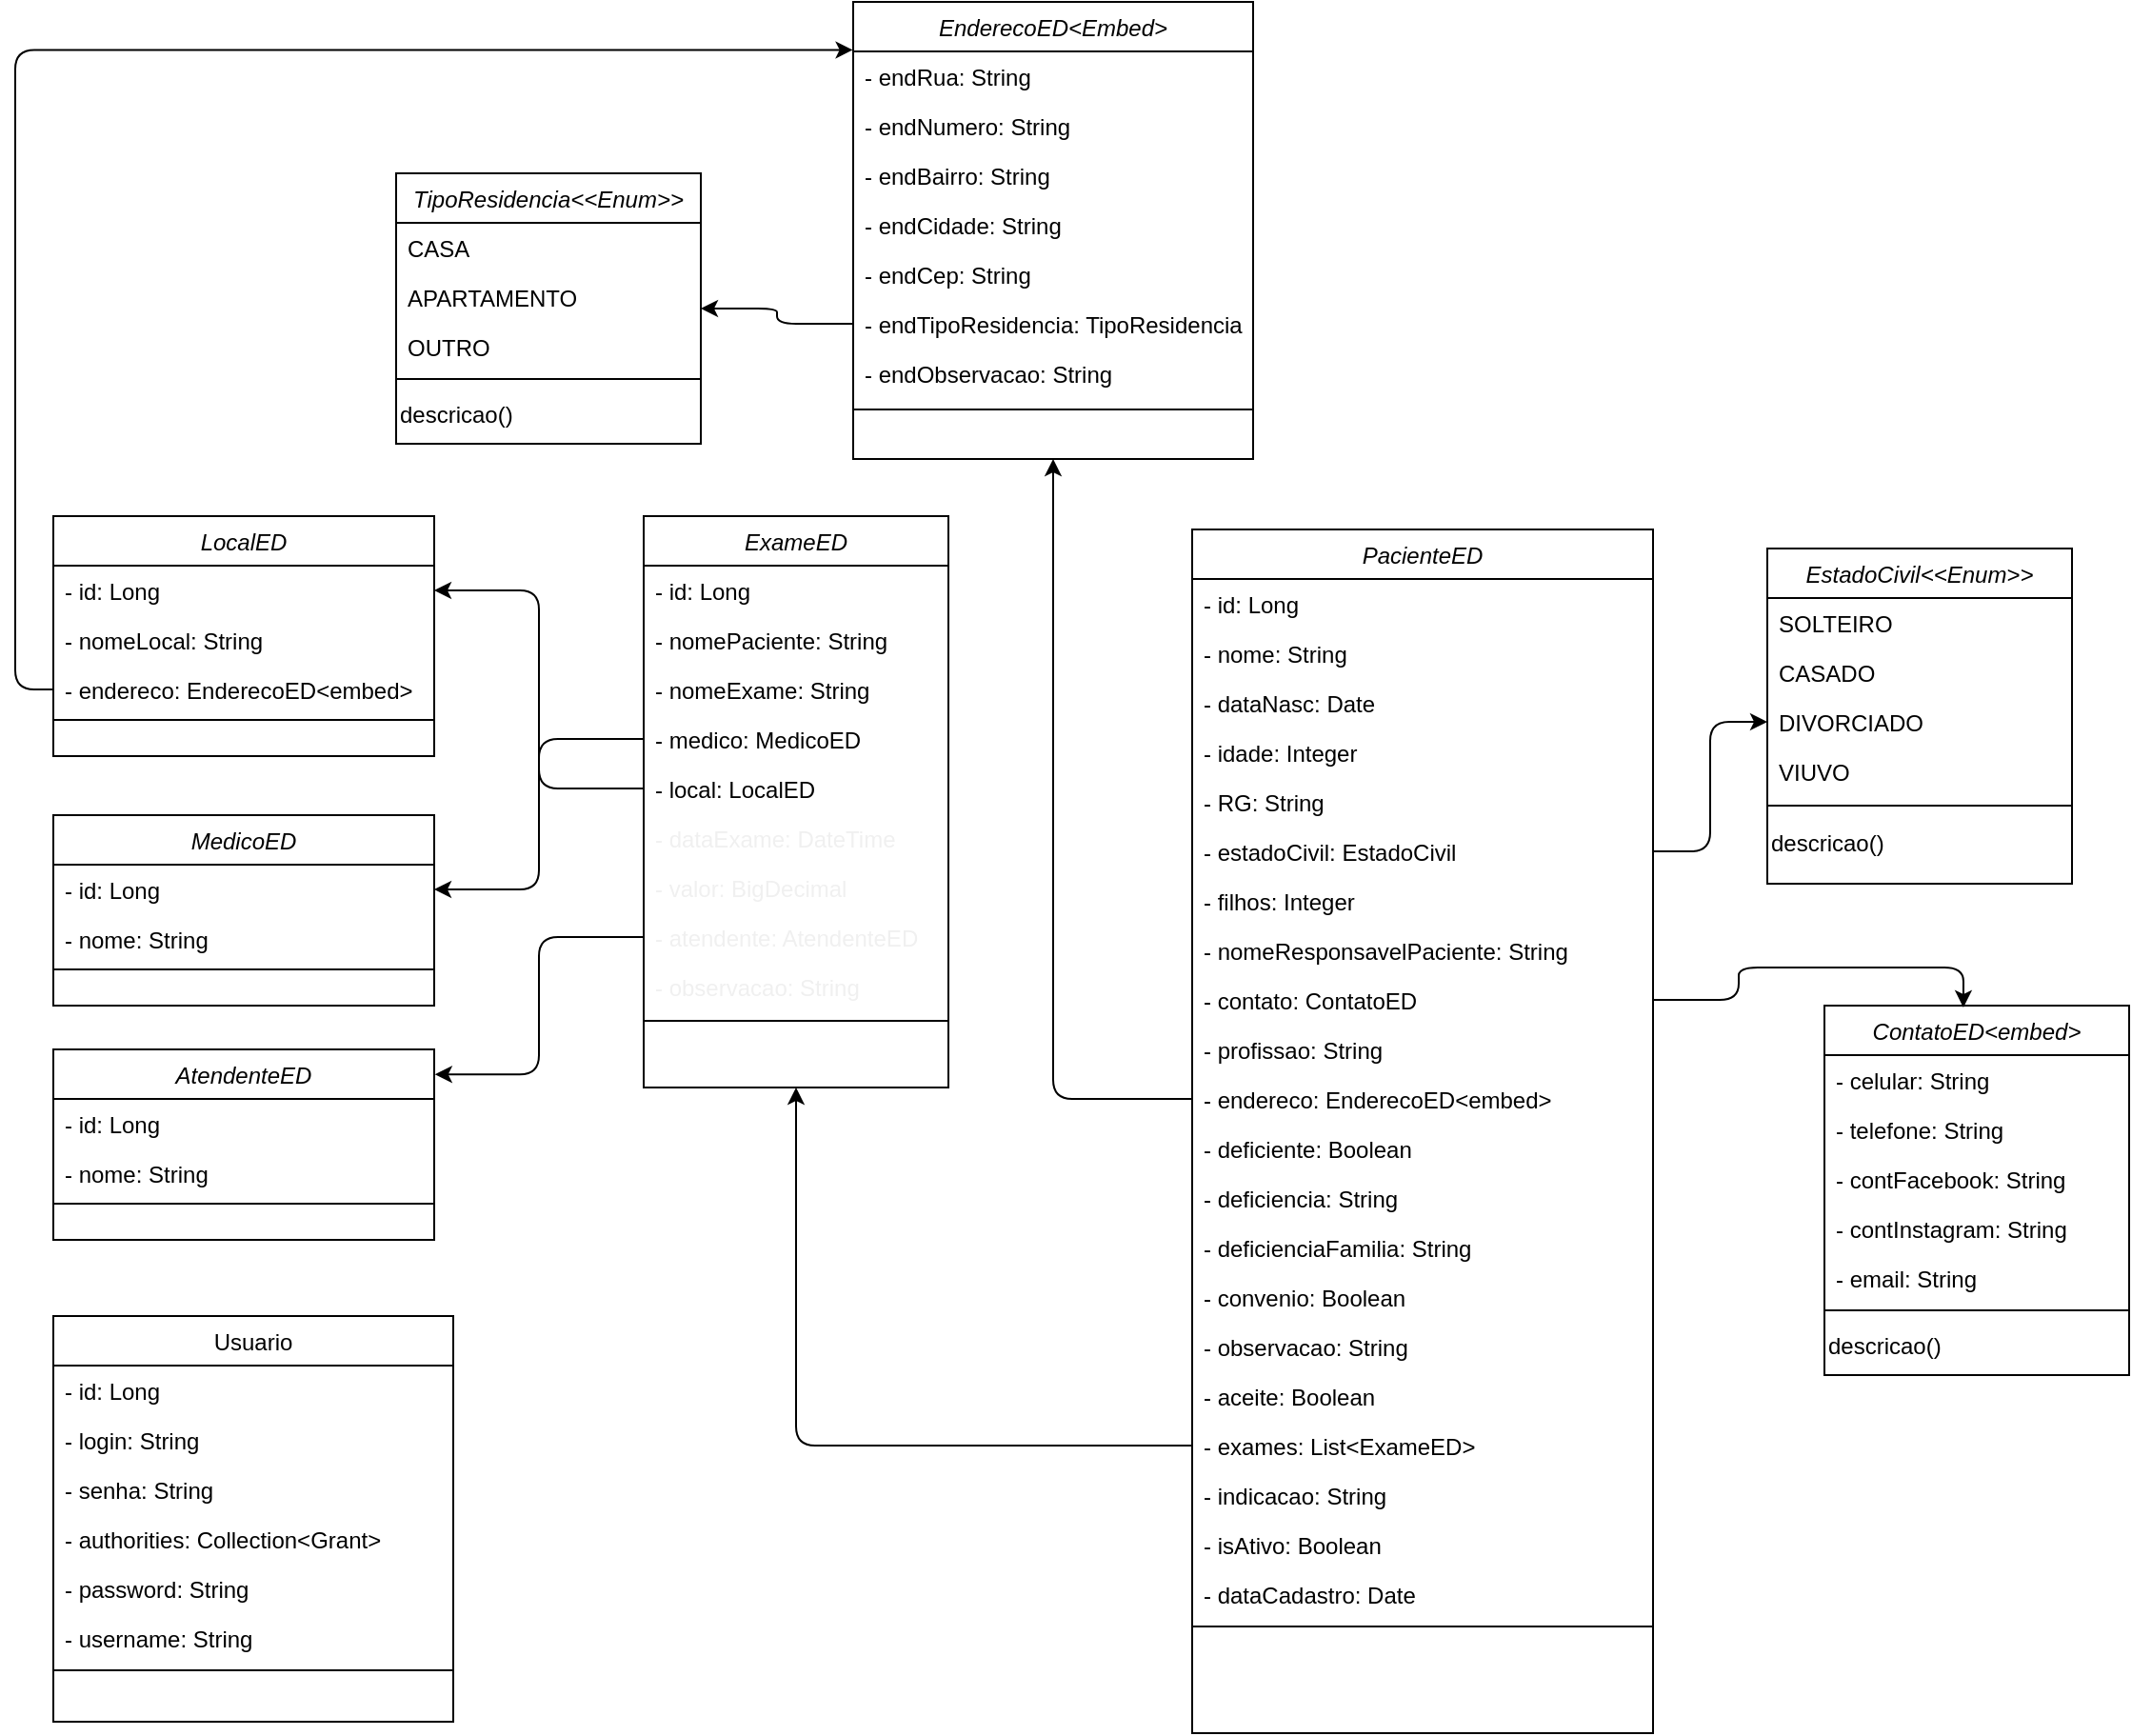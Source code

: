 <mxfile version="21.5.1" type="device">
  <diagram id="C5RBs43oDa-KdzZeNtuy" name="Page-1">
    <mxGraphModel dx="1402" dy="1973" grid="1" gridSize="10" guides="1" tooltips="1" connect="1" arrows="1" fold="1" page="1" pageScale="1" pageWidth="827" pageHeight="1169" background="none" math="0" shadow="0">
      <root>
        <mxCell id="WIyWlLk6GJQsqaUBKTNV-0" />
        <mxCell id="WIyWlLk6GJQsqaUBKTNV-1" parent="WIyWlLk6GJQsqaUBKTNV-0" />
        <mxCell id="zkfFHV4jXpPFQw0GAbJ--0" value="ExameED" style="swimlane;fontStyle=2;align=center;verticalAlign=top;childLayout=stackLayout;horizontal=1;startSize=26;horizontalStack=0;resizeParent=1;resizeLast=0;collapsible=1;marginBottom=0;rounded=0;shadow=0;strokeWidth=1;" parent="WIyWlLk6GJQsqaUBKTNV-1" vertex="1">
          <mxGeometry x="640" y="-120" width="160" height="300" as="geometry">
            <mxRectangle x="230" y="140" width="160" height="26" as="alternateBounds" />
          </mxGeometry>
        </mxCell>
        <mxCell id="zkfFHV4jXpPFQw0GAbJ--1" value="- id: Long" style="text;align=left;verticalAlign=top;spacingLeft=4;spacingRight=4;overflow=hidden;rotatable=0;points=[[0,0.5],[1,0.5]];portConstraint=eastwest;" parent="zkfFHV4jXpPFQw0GAbJ--0" vertex="1">
          <mxGeometry y="26" width="160" height="26" as="geometry" />
        </mxCell>
        <mxCell id="GoRMsNGn-KVduy4w7O-6-0" value="- nomePaciente: String" style="text;align=left;verticalAlign=top;spacingLeft=4;spacingRight=4;overflow=hidden;rotatable=0;points=[[0,0.5],[1,0.5]];portConstraint=eastwest;rounded=0;shadow=0;html=0;" parent="zkfFHV4jXpPFQw0GAbJ--0" vertex="1">
          <mxGeometry y="52" width="160" height="26" as="geometry" />
        </mxCell>
        <mxCell id="zkfFHV4jXpPFQw0GAbJ--2" value="- nomeExame: String" style="text;align=left;verticalAlign=top;spacingLeft=4;spacingRight=4;overflow=hidden;rotatable=0;points=[[0,0.5],[1,0.5]];portConstraint=eastwest;rounded=0;shadow=0;html=0;" parent="zkfFHV4jXpPFQw0GAbJ--0" vertex="1">
          <mxGeometry y="78" width="160" height="26" as="geometry" />
        </mxCell>
        <mxCell id="zkfFHV4jXpPFQw0GAbJ--3" value="- medico: MedicoED" style="text;align=left;verticalAlign=top;spacingLeft=4;spacingRight=4;overflow=hidden;rotatable=0;points=[[0,0.5],[1,0.5]];portConstraint=eastwest;rounded=0;shadow=0;html=0;" parent="zkfFHV4jXpPFQw0GAbJ--0" vertex="1">
          <mxGeometry y="104" width="160" height="26" as="geometry" />
        </mxCell>
        <mxCell id="rcvXirPqeqw2Sy9EhBba-0" value="- local: LocalED" style="text;align=left;verticalAlign=top;spacingLeft=4;spacingRight=4;overflow=hidden;rotatable=0;points=[[0,0.5],[1,0.5]];portConstraint=eastwest;rounded=0;shadow=0;html=0;" parent="zkfFHV4jXpPFQw0GAbJ--0" vertex="1">
          <mxGeometry y="130" width="160" height="26" as="geometry" />
        </mxCell>
        <mxCell id="rcvXirPqeqw2Sy9EhBba-6" value="- dataExame: DateTime" style="text;align=left;verticalAlign=top;spacingLeft=4;spacingRight=4;overflow=hidden;rotatable=0;points=[[0,0.5],[1,0.5]];portConstraint=eastwest;rounded=0;shadow=0;html=0;fontStyle=0;strokeColor=none;fillColor=none;fontColor=#f0f0f0;" parent="zkfFHV4jXpPFQw0GAbJ--0" vertex="1">
          <mxGeometry y="156" width="160" height="26" as="geometry" />
        </mxCell>
        <mxCell id="JpVkM-pYma1f51UpHHx4-0" value="- valor: BigDecimal" style="text;align=left;verticalAlign=top;spacingLeft=4;spacingRight=4;overflow=hidden;rotatable=0;points=[[0,0.5],[1,0.5]];portConstraint=eastwest;rounded=0;shadow=0;html=0;fontStyle=0;strokeColor=none;fillColor=none;fontColor=#f0f0f0;" parent="zkfFHV4jXpPFQw0GAbJ--0" vertex="1">
          <mxGeometry y="182" width="160" height="26" as="geometry" />
        </mxCell>
        <mxCell id="JpVkM-pYma1f51UpHHx4-1" value="- atendente: AtendenteED" style="text;align=left;verticalAlign=top;spacingLeft=4;spacingRight=4;overflow=hidden;rotatable=0;points=[[0,0.5],[1,0.5]];portConstraint=eastwest;rounded=0;shadow=0;html=0;fontStyle=0;strokeColor=none;fillColor=none;fontColor=#f0f0f0;" parent="zkfFHV4jXpPFQw0GAbJ--0" vertex="1">
          <mxGeometry y="208" width="160" height="26" as="geometry" />
        </mxCell>
        <mxCell id="JpVkM-pYma1f51UpHHx4-2" value="- observacao: String" style="text;align=left;verticalAlign=top;spacingLeft=4;spacingRight=4;overflow=hidden;rotatable=0;points=[[0,0.5],[1,0.5]];portConstraint=eastwest;rounded=0;shadow=0;html=0;fontStyle=0;strokeColor=none;fillColor=none;fontColor=#f0f0f0;" parent="zkfFHV4jXpPFQw0GAbJ--0" vertex="1">
          <mxGeometry y="234" width="160" height="26" as="geometry" />
        </mxCell>
        <mxCell id="zkfFHV4jXpPFQw0GAbJ--4" value="" style="line;html=1;strokeWidth=1;align=left;verticalAlign=middle;spacingTop=-1;spacingLeft=3;spacingRight=3;rotatable=0;labelPosition=right;points=[];portConstraint=eastwest;" parent="zkfFHV4jXpPFQw0GAbJ--0" vertex="1">
          <mxGeometry y="260" width="160" height="10" as="geometry" />
        </mxCell>
        <mxCell id="zkfFHV4jXpPFQw0GAbJ--6" value="Usuario" style="swimlane;fontStyle=0;align=center;verticalAlign=top;childLayout=stackLayout;horizontal=1;startSize=26;horizontalStack=0;resizeParent=1;resizeLast=0;collapsible=1;marginBottom=0;rounded=0;shadow=0;strokeWidth=1;" parent="WIyWlLk6GJQsqaUBKTNV-1" vertex="1">
          <mxGeometry x="330" y="300" width="210" height="213" as="geometry">
            <mxRectangle x="130" y="380" width="160" height="26" as="alternateBounds" />
          </mxGeometry>
        </mxCell>
        <mxCell id="zkfFHV4jXpPFQw0GAbJ--7" value="- id: Long" style="text;align=left;verticalAlign=top;spacingLeft=4;spacingRight=4;overflow=hidden;rotatable=0;points=[[0,0.5],[1,0.5]];portConstraint=eastwest;" parent="zkfFHV4jXpPFQw0GAbJ--6" vertex="1">
          <mxGeometry y="26" width="210" height="26" as="geometry" />
        </mxCell>
        <mxCell id="zkfFHV4jXpPFQw0GAbJ--8" value="- login: String" style="text;align=left;verticalAlign=top;spacingLeft=4;spacingRight=4;overflow=hidden;rotatable=0;points=[[0,0.5],[1,0.5]];portConstraint=eastwest;rounded=0;shadow=0;html=0;" parent="zkfFHV4jXpPFQw0GAbJ--6" vertex="1">
          <mxGeometry y="52" width="210" height="26" as="geometry" />
        </mxCell>
        <mxCell id="JpVkM-pYma1f51UpHHx4-58" value="- senha: String" style="text;align=left;verticalAlign=top;spacingLeft=4;spacingRight=4;overflow=hidden;rotatable=0;points=[[0,0.5],[1,0.5]];portConstraint=eastwest;rounded=0;shadow=0;html=0;" parent="zkfFHV4jXpPFQw0GAbJ--6" vertex="1">
          <mxGeometry y="78" width="210" height="26" as="geometry" />
        </mxCell>
        <mxCell id="JpVkM-pYma1f51UpHHx4-59" value="- authorities: Collection&lt;Grant&gt;" style="text;align=left;verticalAlign=top;spacingLeft=4;spacingRight=4;overflow=hidden;rotatable=0;points=[[0,0.5],[1,0.5]];portConstraint=eastwest;rounded=0;shadow=0;html=0;" parent="zkfFHV4jXpPFQw0GAbJ--6" vertex="1">
          <mxGeometry y="104" width="210" height="26" as="geometry" />
        </mxCell>
        <mxCell id="JpVkM-pYma1f51UpHHx4-60" value="- password: String" style="text;align=left;verticalAlign=top;spacingLeft=4;spacingRight=4;overflow=hidden;rotatable=0;points=[[0,0.5],[1,0.5]];portConstraint=eastwest;rounded=0;shadow=0;html=0;" parent="zkfFHV4jXpPFQw0GAbJ--6" vertex="1">
          <mxGeometry y="130" width="210" height="26" as="geometry" />
        </mxCell>
        <mxCell id="JpVkM-pYma1f51UpHHx4-61" value="- username: String" style="text;align=left;verticalAlign=top;spacingLeft=4;spacingRight=4;overflow=hidden;rotatable=0;points=[[0,0.5],[1,0.5]];portConstraint=eastwest;rounded=0;shadow=0;html=0;" parent="zkfFHV4jXpPFQw0GAbJ--6" vertex="1">
          <mxGeometry y="156" width="210" height="26" as="geometry" />
        </mxCell>
        <mxCell id="zkfFHV4jXpPFQw0GAbJ--9" value="" style="line;html=1;strokeWidth=1;align=left;verticalAlign=middle;spacingTop=-1;spacingLeft=3;spacingRight=3;rotatable=0;labelPosition=right;points=[];portConstraint=eastwest;" parent="zkfFHV4jXpPFQw0GAbJ--6" vertex="1">
          <mxGeometry y="182" width="210" height="8" as="geometry" />
        </mxCell>
        <mxCell id="zkfFHV4jXpPFQw0GAbJ--17" value="PacienteED" style="swimlane;fontStyle=2;align=center;verticalAlign=top;childLayout=stackLayout;horizontal=1;startSize=26;horizontalStack=0;resizeParent=1;resizeLast=0;collapsible=1;marginBottom=0;rounded=0;shadow=0;strokeWidth=1;labelBorderColor=none;" parent="WIyWlLk6GJQsqaUBKTNV-1" vertex="1">
          <mxGeometry x="928" y="-113" width="242" height="632" as="geometry">
            <mxRectangle x="550" y="140" width="160" height="26" as="alternateBounds" />
          </mxGeometry>
        </mxCell>
        <mxCell id="zkfFHV4jXpPFQw0GAbJ--18" value="- id: Long" style="text;align=left;verticalAlign=top;spacingLeft=4;spacingRight=4;overflow=hidden;rotatable=0;points=[[0,0.5],[1,0.5]];portConstraint=eastwest;labelBorderColor=none;labelBackgroundColor=none;strokeColor=none;" parent="zkfFHV4jXpPFQw0GAbJ--17" vertex="1">
          <mxGeometry y="26" width="242" height="26" as="geometry" />
        </mxCell>
        <mxCell id="zkfFHV4jXpPFQw0GAbJ--19" value="- nome: String" style="text;align=left;verticalAlign=top;spacingLeft=4;spacingRight=4;overflow=hidden;rotatable=0;points=[[0,0.5],[1,0.5]];portConstraint=eastwest;rounded=0;shadow=0;html=0;" parent="zkfFHV4jXpPFQw0GAbJ--17" vertex="1">
          <mxGeometry y="52" width="242" height="26" as="geometry" />
        </mxCell>
        <mxCell id="zkfFHV4jXpPFQw0GAbJ--20" value="- dataNasc: Date" style="text;align=left;verticalAlign=top;spacingLeft=4;spacingRight=4;overflow=hidden;rotatable=0;points=[[0,0.5],[1,0.5]];portConstraint=eastwest;rounded=0;shadow=0;html=0;" parent="zkfFHV4jXpPFQw0GAbJ--17" vertex="1">
          <mxGeometry y="78" width="242" height="26" as="geometry" />
        </mxCell>
        <mxCell id="zkfFHV4jXpPFQw0GAbJ--21" value="- idade: Integer" style="text;align=left;verticalAlign=top;spacingLeft=4;spacingRight=4;overflow=hidden;rotatable=0;points=[[0,0.5],[1,0.5]];portConstraint=eastwest;rounded=0;shadow=0;html=0;" parent="zkfFHV4jXpPFQw0GAbJ--17" vertex="1">
          <mxGeometry y="104" width="242" height="26" as="geometry" />
        </mxCell>
        <mxCell id="zkfFHV4jXpPFQw0GAbJ--22" value="- RG: String" style="text;align=left;verticalAlign=top;spacingLeft=4;spacingRight=4;overflow=hidden;rotatable=0;points=[[0,0.5],[1,0.5]];portConstraint=eastwest;rounded=0;shadow=0;html=0;" parent="zkfFHV4jXpPFQw0GAbJ--17" vertex="1">
          <mxGeometry y="130" width="242" height="26" as="geometry" />
        </mxCell>
        <mxCell id="JpVkM-pYma1f51UpHHx4-20" value="- estadoCivil: EstadoCivil" style="text;align=left;verticalAlign=top;spacingLeft=4;spacingRight=4;overflow=hidden;rotatable=0;points=[[0,0.5],[1,0.5]];portConstraint=eastwest;rounded=0;shadow=0;html=0;" parent="zkfFHV4jXpPFQw0GAbJ--17" vertex="1">
          <mxGeometry y="156" width="242" height="26" as="geometry" />
        </mxCell>
        <mxCell id="JpVkM-pYma1f51UpHHx4-30" value="- filhos: Integer" style="text;align=left;verticalAlign=top;spacingLeft=4;spacingRight=4;overflow=hidden;rotatable=0;points=[[0,0.5],[1,0.5]];portConstraint=eastwest;rounded=0;shadow=0;html=0;" parent="zkfFHV4jXpPFQw0GAbJ--17" vertex="1">
          <mxGeometry y="182" width="242" height="26" as="geometry" />
        </mxCell>
        <mxCell id="JpVkM-pYma1f51UpHHx4-31" value="- nomeResponsavelPaciente: String" style="text;align=left;verticalAlign=top;spacingLeft=4;spacingRight=4;overflow=hidden;rotatable=0;points=[[0,0.5],[1,0.5]];portConstraint=eastwest;rounded=0;shadow=0;html=0;" parent="zkfFHV4jXpPFQw0GAbJ--17" vertex="1">
          <mxGeometry y="208" width="242" height="26" as="geometry" />
        </mxCell>
        <mxCell id="JpVkM-pYma1f51UpHHx4-32" value="- contato: ContatoED" style="text;align=left;verticalAlign=top;spacingLeft=4;spacingRight=4;overflow=hidden;rotatable=0;points=[[0,0.5],[1,0.5]];portConstraint=eastwest;rounded=0;shadow=0;html=0;" parent="zkfFHV4jXpPFQw0GAbJ--17" vertex="1">
          <mxGeometry y="234" width="242" height="26" as="geometry" />
        </mxCell>
        <mxCell id="JpVkM-pYma1f51UpHHx4-42" value="- profissao: String" style="text;align=left;verticalAlign=top;spacingLeft=4;spacingRight=4;overflow=hidden;rotatable=0;points=[[0,0.5],[1,0.5]];portConstraint=eastwest;rounded=0;shadow=0;html=0;" parent="zkfFHV4jXpPFQw0GAbJ--17" vertex="1">
          <mxGeometry y="260" width="242" height="26" as="geometry" />
        </mxCell>
        <mxCell id="JpVkM-pYma1f51UpHHx4-43" value="- endereco: EnderecoED&lt;embed&gt;" style="text;align=left;verticalAlign=top;spacingLeft=4;spacingRight=4;overflow=hidden;rotatable=0;points=[[0,0.5],[1,0.5]];portConstraint=eastwest;rounded=0;shadow=0;html=0;" parent="zkfFHV4jXpPFQw0GAbJ--17" vertex="1">
          <mxGeometry y="286" width="242" height="26" as="geometry" />
        </mxCell>
        <mxCell id="JpVkM-pYma1f51UpHHx4-47" value="- deficiente: Boolean" style="text;align=left;verticalAlign=top;spacingLeft=4;spacingRight=4;overflow=hidden;rotatable=0;points=[[0,0.5],[1,0.5]];portConstraint=eastwest;rounded=0;shadow=0;html=0;" parent="zkfFHV4jXpPFQw0GAbJ--17" vertex="1">
          <mxGeometry y="312" width="242" height="26" as="geometry" />
        </mxCell>
        <mxCell id="JpVkM-pYma1f51UpHHx4-48" value="- deficiencia: String" style="text;align=left;verticalAlign=top;spacingLeft=4;spacingRight=4;overflow=hidden;rotatable=0;points=[[0,0.5],[1,0.5]];portConstraint=eastwest;rounded=0;shadow=0;html=0;" parent="zkfFHV4jXpPFQw0GAbJ--17" vertex="1">
          <mxGeometry y="338" width="242" height="26" as="geometry" />
        </mxCell>
        <mxCell id="JpVkM-pYma1f51UpHHx4-49" value="- deficienciaFamilia: String" style="text;align=left;verticalAlign=top;spacingLeft=4;spacingRight=4;overflow=hidden;rotatable=0;points=[[0,0.5],[1,0.5]];portConstraint=eastwest;rounded=0;shadow=0;html=0;" parent="zkfFHV4jXpPFQw0GAbJ--17" vertex="1">
          <mxGeometry y="364" width="242" height="26" as="geometry" />
        </mxCell>
        <mxCell id="JpVkM-pYma1f51UpHHx4-50" value="- convenio: Boolean " style="text;align=left;verticalAlign=top;spacingLeft=4;spacingRight=4;overflow=hidden;rotatable=0;points=[[0,0.5],[1,0.5]];portConstraint=eastwest;rounded=0;shadow=0;html=0;" parent="zkfFHV4jXpPFQw0GAbJ--17" vertex="1">
          <mxGeometry y="390" width="242" height="26" as="geometry" />
        </mxCell>
        <mxCell id="JpVkM-pYma1f51UpHHx4-51" value="- observacao: String" style="text;align=left;verticalAlign=top;spacingLeft=4;spacingRight=4;overflow=hidden;rotatable=0;points=[[0,0.5],[1,0.5]];portConstraint=eastwest;rounded=0;shadow=0;html=0;" parent="zkfFHV4jXpPFQw0GAbJ--17" vertex="1">
          <mxGeometry y="416" width="242" height="26" as="geometry" />
        </mxCell>
        <mxCell id="JpVkM-pYma1f51UpHHx4-52" value="- aceite: Boolean" style="text;align=left;verticalAlign=top;spacingLeft=4;spacingRight=4;overflow=hidden;rotatable=0;points=[[0,0.5],[1,0.5]];portConstraint=eastwest;rounded=0;shadow=0;html=0;" parent="zkfFHV4jXpPFQw0GAbJ--17" vertex="1">
          <mxGeometry y="442" width="242" height="26" as="geometry" />
        </mxCell>
        <mxCell id="JpVkM-pYma1f51UpHHx4-53" value="- exames: List&lt;ExameED&gt;" style="text;align=left;verticalAlign=top;spacingLeft=4;spacingRight=4;overflow=hidden;rotatable=0;points=[[0,0.5],[1,0.5]];portConstraint=eastwest;rounded=0;shadow=0;html=0;" parent="zkfFHV4jXpPFQw0GAbJ--17" vertex="1">
          <mxGeometry y="468" width="242" height="26" as="geometry" />
        </mxCell>
        <mxCell id="JpVkM-pYma1f51UpHHx4-55" value="- indicacao: String" style="text;align=left;verticalAlign=top;spacingLeft=4;spacingRight=4;overflow=hidden;rotatable=0;points=[[0,0.5],[1,0.5]];portConstraint=eastwest;rounded=0;shadow=0;html=0;" parent="zkfFHV4jXpPFQw0GAbJ--17" vertex="1">
          <mxGeometry y="494" width="242" height="26" as="geometry" />
        </mxCell>
        <mxCell id="JpVkM-pYma1f51UpHHx4-56" value="- isAtivo: Boolean" style="text;align=left;verticalAlign=top;spacingLeft=4;spacingRight=4;overflow=hidden;rotatable=0;points=[[0,0.5],[1,0.5]];portConstraint=eastwest;rounded=0;shadow=0;html=0;" parent="zkfFHV4jXpPFQw0GAbJ--17" vertex="1">
          <mxGeometry y="520" width="242" height="26" as="geometry" />
        </mxCell>
        <mxCell id="JpVkM-pYma1f51UpHHx4-57" value="- dataCadastro: Date" style="text;align=left;verticalAlign=top;spacingLeft=4;spacingRight=4;overflow=hidden;rotatable=0;points=[[0,0.5],[1,0.5]];portConstraint=eastwest;rounded=0;shadow=0;html=0;" parent="zkfFHV4jXpPFQw0GAbJ--17" vertex="1">
          <mxGeometry y="546" width="242" height="26" as="geometry" />
        </mxCell>
        <mxCell id="zkfFHV4jXpPFQw0GAbJ--23" value="" style="line;html=1;strokeWidth=1;align=left;verticalAlign=middle;spacingTop=-1;spacingLeft=3;spacingRight=3;rotatable=0;labelPosition=right;points=[];portConstraint=eastwest;" parent="zkfFHV4jXpPFQw0GAbJ--17" vertex="1">
          <mxGeometry y="572" width="242" height="8" as="geometry" />
        </mxCell>
        <mxCell id="rcvXirPqeqw2Sy9EhBba-1" value="LocalED" style="swimlane;fontStyle=2;align=center;verticalAlign=top;childLayout=stackLayout;horizontal=1;startSize=26;horizontalStack=0;resizeParent=1;resizeLast=0;collapsible=1;marginBottom=0;rounded=0;shadow=0;strokeWidth=1;" parent="WIyWlLk6GJQsqaUBKTNV-1" vertex="1">
          <mxGeometry x="330" y="-120" width="200" height="126" as="geometry">
            <mxRectangle x="340" y="380" width="170" height="26" as="alternateBounds" />
          </mxGeometry>
        </mxCell>
        <mxCell id="rcvXirPqeqw2Sy9EhBba-2" value="- id: Long" style="text;align=left;verticalAlign=top;spacingLeft=4;spacingRight=4;overflow=hidden;rotatable=0;points=[[0,0.5],[1,0.5]];portConstraint=eastwest;" parent="rcvXirPqeqw2Sy9EhBba-1" vertex="1">
          <mxGeometry y="26" width="200" height="26" as="geometry" />
        </mxCell>
        <mxCell id="rcvXirPqeqw2Sy9EhBba-4" value="- nomeLocal: String" style="text;align=left;verticalAlign=top;spacingLeft=4;spacingRight=4;overflow=hidden;rotatable=0;points=[[0,0.5],[1,0.5]];portConstraint=eastwest;" parent="rcvXirPqeqw2Sy9EhBba-1" vertex="1">
          <mxGeometry y="52" width="200" height="26" as="geometry" />
        </mxCell>
        <mxCell id="JpVkM-pYma1f51UpHHx4-44" value="- endereco: EnderecoED&lt;embed&gt;" style="text;align=left;verticalAlign=top;spacingLeft=4;spacingRight=4;overflow=hidden;rotatable=0;points=[[0,0.5],[1,0.5]];portConstraint=eastwest;" parent="rcvXirPqeqw2Sy9EhBba-1" vertex="1">
          <mxGeometry y="78" width="200" height="26" as="geometry" />
        </mxCell>
        <mxCell id="rcvXirPqeqw2Sy9EhBba-3" value="" style="line;html=1;strokeWidth=1;align=left;verticalAlign=middle;spacingTop=-1;spacingLeft=3;spacingRight=3;rotatable=0;labelPosition=right;points=[];portConstraint=eastwest;" parent="rcvXirPqeqw2Sy9EhBba-1" vertex="1">
          <mxGeometry y="104" width="200" height="6" as="geometry" />
        </mxCell>
        <mxCell id="rcvXirPqeqw2Sy9EhBba-5" style="edgeStyle=orthogonalEdgeStyle;rounded=1;orthogonalLoop=1;jettySize=auto;html=1;exitX=1;exitY=0.5;exitDx=0;exitDy=0;entryX=0;entryY=0.5;entryDx=0;entryDy=0;startArrow=classic;startFill=1;endArrow=none;endFill=0;" parent="WIyWlLk6GJQsqaUBKTNV-1" source="rcvXirPqeqw2Sy9EhBba-2" target="rcvXirPqeqw2Sy9EhBba-0" edge="1">
          <mxGeometry relative="1" as="geometry" />
        </mxCell>
        <mxCell id="JpVkM-pYma1f51UpHHx4-3" value="EnderecoED&lt;Embed&gt;" style="swimlane;fontStyle=2;align=center;verticalAlign=top;childLayout=stackLayout;horizontal=1;startSize=26;horizontalStack=0;resizeParent=1;resizeLast=0;collapsible=1;marginBottom=0;rounded=0;shadow=0;strokeWidth=1;" parent="WIyWlLk6GJQsqaUBKTNV-1" vertex="1">
          <mxGeometry x="750" y="-390" width="210" height="240" as="geometry">
            <mxRectangle x="340" y="380" width="170" height="26" as="alternateBounds" />
          </mxGeometry>
        </mxCell>
        <mxCell id="JpVkM-pYma1f51UpHHx4-4" value="- endRua: String" style="text;align=left;verticalAlign=top;spacingLeft=4;spacingRight=4;overflow=hidden;rotatable=0;points=[[0,0.5],[1,0.5]];portConstraint=eastwest;" parent="JpVkM-pYma1f51UpHHx4-3" vertex="1">
          <mxGeometry y="26" width="210" height="26" as="geometry" />
        </mxCell>
        <mxCell id="JpVkM-pYma1f51UpHHx4-5" value="- endNumero: String" style="text;align=left;verticalAlign=top;spacingLeft=4;spacingRight=4;overflow=hidden;rotatable=0;points=[[0,0.5],[1,0.5]];portConstraint=eastwest;" parent="JpVkM-pYma1f51UpHHx4-3" vertex="1">
          <mxGeometry y="52" width="210" height="26" as="geometry" />
        </mxCell>
        <mxCell id="JpVkM-pYma1f51UpHHx4-7" value="- endBairro: String" style="text;align=left;verticalAlign=top;spacingLeft=4;spacingRight=4;overflow=hidden;rotatable=0;points=[[0,0.5],[1,0.5]];portConstraint=eastwest;" parent="JpVkM-pYma1f51UpHHx4-3" vertex="1">
          <mxGeometry y="78" width="210" height="26" as="geometry" />
        </mxCell>
        <mxCell id="JpVkM-pYma1f51UpHHx4-8" value="- endCidade: String" style="text;align=left;verticalAlign=top;spacingLeft=4;spacingRight=4;overflow=hidden;rotatable=0;points=[[0,0.5],[1,0.5]];portConstraint=eastwest;" parent="JpVkM-pYma1f51UpHHx4-3" vertex="1">
          <mxGeometry y="104" width="210" height="26" as="geometry" />
        </mxCell>
        <mxCell id="JpVkM-pYma1f51UpHHx4-9" value="- endCep: String" style="text;align=left;verticalAlign=top;spacingLeft=4;spacingRight=4;overflow=hidden;rotatable=0;points=[[0,0.5],[1,0.5]];portConstraint=eastwest;" parent="JpVkM-pYma1f51UpHHx4-3" vertex="1">
          <mxGeometry y="130" width="210" height="26" as="geometry" />
        </mxCell>
        <mxCell id="JpVkM-pYma1f51UpHHx4-10" value="- endTipoResidencia: TipoResidencia" style="text;align=left;verticalAlign=top;spacingLeft=4;spacingRight=4;overflow=hidden;rotatable=0;points=[[0,0.5],[1,0.5]];portConstraint=eastwest;" parent="JpVkM-pYma1f51UpHHx4-3" vertex="1">
          <mxGeometry y="156" width="210" height="26" as="geometry" />
        </mxCell>
        <mxCell id="JpVkM-pYma1f51UpHHx4-11" value="- endObservacao: String" style="text;align=left;verticalAlign=top;spacingLeft=4;spacingRight=4;overflow=hidden;rotatable=0;points=[[0,0.5],[1,0.5]];portConstraint=eastwest;" parent="JpVkM-pYma1f51UpHHx4-3" vertex="1">
          <mxGeometry y="182" width="210" height="26" as="geometry" />
        </mxCell>
        <mxCell id="JpVkM-pYma1f51UpHHx4-6" value="" style="line;html=1;strokeWidth=1;align=left;verticalAlign=middle;spacingTop=-1;spacingLeft=3;spacingRight=3;rotatable=0;labelPosition=right;points=[];portConstraint=eastwest;" parent="JpVkM-pYma1f51UpHHx4-3" vertex="1">
          <mxGeometry y="208" width="210" height="12" as="geometry" />
        </mxCell>
        <mxCell id="JpVkM-pYma1f51UpHHx4-12" value="TipoResidencia&lt;&lt;Enum&gt;&gt;" style="swimlane;fontStyle=2;align=center;verticalAlign=top;childLayout=stackLayout;horizontal=1;startSize=26;horizontalStack=0;resizeParent=1;resizeLast=0;collapsible=1;marginBottom=0;rounded=0;shadow=0;strokeWidth=1;" parent="WIyWlLk6GJQsqaUBKTNV-1" vertex="1">
          <mxGeometry x="510" y="-300" width="160" height="142" as="geometry">
            <mxRectangle x="340" y="380" width="170" height="26" as="alternateBounds" />
          </mxGeometry>
        </mxCell>
        <mxCell id="JpVkM-pYma1f51UpHHx4-13" value="CASA" style="text;align=left;verticalAlign=top;spacingLeft=4;spacingRight=4;overflow=hidden;rotatable=0;points=[[0,0.5],[1,0.5]];portConstraint=eastwest;" parent="JpVkM-pYma1f51UpHHx4-12" vertex="1">
          <mxGeometry y="26" width="160" height="26" as="geometry" />
        </mxCell>
        <mxCell id="JpVkM-pYma1f51UpHHx4-14" value="APARTAMENTO" style="text;align=left;verticalAlign=top;spacingLeft=4;spacingRight=4;overflow=hidden;rotatable=0;points=[[0,0.5],[1,0.5]];portConstraint=eastwest;" parent="JpVkM-pYma1f51UpHHx4-12" vertex="1">
          <mxGeometry y="52" width="160" height="26" as="geometry" />
        </mxCell>
        <mxCell id="JpVkM-pYma1f51UpHHx4-16" value="OUTRO" style="text;align=left;verticalAlign=top;spacingLeft=4;spacingRight=4;overflow=hidden;rotatable=0;points=[[0,0.5],[1,0.5]];portConstraint=eastwest;" parent="JpVkM-pYma1f51UpHHx4-12" vertex="1">
          <mxGeometry y="78" width="160" height="26" as="geometry" />
        </mxCell>
        <mxCell id="JpVkM-pYma1f51UpHHx4-15" value="" style="line;html=1;strokeWidth=1;align=left;verticalAlign=middle;spacingTop=-1;spacingLeft=3;spacingRight=3;rotatable=0;labelPosition=right;points=[];portConstraint=eastwest;" parent="JpVkM-pYma1f51UpHHx4-12" vertex="1">
          <mxGeometry y="104" width="160" height="8" as="geometry" />
        </mxCell>
        <mxCell id="JpVkM-pYma1f51UpHHx4-19" value="descricao()" style="text;html=1;align=left;verticalAlign=middle;resizable=0;points=[];autosize=1;strokeColor=none;fillColor=none;" parent="JpVkM-pYma1f51UpHHx4-12" vertex="1">
          <mxGeometry y="112" width="160" height="30" as="geometry" />
        </mxCell>
        <mxCell id="JpVkM-pYma1f51UpHHx4-21" value="EstadoCivil&lt;&lt;Enum&gt;&gt;" style="swimlane;fontStyle=2;align=center;verticalAlign=top;childLayout=stackLayout;horizontal=1;startSize=26;horizontalStack=0;resizeParent=1;resizeLast=0;collapsible=1;marginBottom=0;rounded=0;shadow=0;strokeWidth=1;" parent="WIyWlLk6GJQsqaUBKTNV-1" vertex="1">
          <mxGeometry x="1230" y="-103" width="160" height="176" as="geometry">
            <mxRectangle x="340" y="380" width="170" height="26" as="alternateBounds" />
          </mxGeometry>
        </mxCell>
        <mxCell id="JpVkM-pYma1f51UpHHx4-22" value="SOLTEIRO" style="text;align=left;verticalAlign=top;spacingLeft=4;spacingRight=4;overflow=hidden;rotatable=0;points=[[0,0.5],[1,0.5]];portConstraint=eastwest;" parent="JpVkM-pYma1f51UpHHx4-21" vertex="1">
          <mxGeometry y="26" width="160" height="26" as="geometry" />
        </mxCell>
        <mxCell id="JpVkM-pYma1f51UpHHx4-23" value="CASADO" style="text;align=left;verticalAlign=top;spacingLeft=4;spacingRight=4;overflow=hidden;rotatable=0;points=[[0,0.5],[1,0.5]];portConstraint=eastwest;" parent="JpVkM-pYma1f51UpHHx4-21" vertex="1">
          <mxGeometry y="52" width="160" height="26" as="geometry" />
        </mxCell>
        <mxCell id="JpVkM-pYma1f51UpHHx4-25" value="DIVORCIADO" style="text;align=left;verticalAlign=top;spacingLeft=4;spacingRight=4;overflow=hidden;rotatable=0;points=[[0,0.5],[1,0.5]];portConstraint=eastwest;" parent="JpVkM-pYma1f51UpHHx4-21" vertex="1">
          <mxGeometry y="78" width="160" height="26" as="geometry" />
        </mxCell>
        <mxCell id="JpVkM-pYma1f51UpHHx4-26" value="VIUVO" style="text;align=left;verticalAlign=top;spacingLeft=4;spacingRight=4;overflow=hidden;rotatable=0;points=[[0,0.5],[1,0.5]];portConstraint=eastwest;" parent="JpVkM-pYma1f51UpHHx4-21" vertex="1">
          <mxGeometry y="104" width="160" height="26" as="geometry" />
        </mxCell>
        <mxCell id="JpVkM-pYma1f51UpHHx4-24" value="" style="line;html=1;strokeWidth=1;align=left;verticalAlign=middle;spacingTop=-1;spacingLeft=3;spacingRight=3;rotatable=0;labelPosition=right;points=[];portConstraint=eastwest;" parent="JpVkM-pYma1f51UpHHx4-21" vertex="1">
          <mxGeometry y="130" width="160" height="10" as="geometry" />
        </mxCell>
        <mxCell id="JpVkM-pYma1f51UpHHx4-27" value="descricao()" style="text;html=1;align=left;verticalAlign=middle;resizable=0;points=[];autosize=1;strokeColor=none;fillColor=none;" parent="JpVkM-pYma1f51UpHHx4-21" vertex="1">
          <mxGeometry y="140" width="160" height="30" as="geometry" />
        </mxCell>
        <mxCell id="JpVkM-pYma1f51UpHHx4-29" style="edgeStyle=orthogonalEdgeStyle;rounded=1;orthogonalLoop=1;jettySize=auto;html=1;exitX=0;exitY=0.5;exitDx=0;exitDy=0;entryX=1;entryY=0.5;entryDx=0;entryDy=0;startArrow=classic;startFill=1;endArrow=none;endFill=0;" parent="WIyWlLk6GJQsqaUBKTNV-1" source="JpVkM-pYma1f51UpHHx4-25" target="JpVkM-pYma1f51UpHHx4-20" edge="1">
          <mxGeometry relative="1" as="geometry" />
        </mxCell>
        <mxCell id="JpVkM-pYma1f51UpHHx4-33" value="ContatoED&lt;embed&gt;" style="swimlane;fontStyle=2;align=center;verticalAlign=top;childLayout=stackLayout;horizontal=1;startSize=26;horizontalStack=0;resizeParent=1;resizeLast=0;collapsible=1;marginBottom=0;rounded=0;shadow=0;strokeWidth=1;" parent="WIyWlLk6GJQsqaUBKTNV-1" vertex="1">
          <mxGeometry x="1260" y="137" width="160" height="194" as="geometry">
            <mxRectangle x="340" y="380" width="170" height="26" as="alternateBounds" />
          </mxGeometry>
        </mxCell>
        <mxCell id="JpVkM-pYma1f51UpHHx4-35" value="- celular: String" style="text;align=left;verticalAlign=top;spacingLeft=4;spacingRight=4;overflow=hidden;rotatable=0;points=[[0,0.5],[1,0.5]];portConstraint=eastwest;" parent="JpVkM-pYma1f51UpHHx4-33" vertex="1">
          <mxGeometry y="26" width="160" height="26" as="geometry" />
        </mxCell>
        <mxCell id="JpVkM-pYma1f51UpHHx4-38" value="- telefone: String" style="text;align=left;verticalAlign=top;spacingLeft=4;spacingRight=4;overflow=hidden;rotatable=0;points=[[0,0.5],[1,0.5]];portConstraint=eastwest;" parent="JpVkM-pYma1f51UpHHx4-33" vertex="1">
          <mxGeometry y="52" width="160" height="26" as="geometry" />
        </mxCell>
        <mxCell id="JpVkM-pYma1f51UpHHx4-39" value="- contFacebook: String" style="text;align=left;verticalAlign=top;spacingLeft=4;spacingRight=4;overflow=hidden;rotatable=0;points=[[0,0.5],[1,0.5]];portConstraint=eastwest;" parent="JpVkM-pYma1f51UpHHx4-33" vertex="1">
          <mxGeometry y="78" width="160" height="26" as="geometry" />
        </mxCell>
        <mxCell id="JpVkM-pYma1f51UpHHx4-40" value="- contInstagram: String" style="text;align=left;verticalAlign=top;spacingLeft=4;spacingRight=4;overflow=hidden;rotatable=0;points=[[0,0.5],[1,0.5]];portConstraint=eastwest;" parent="JpVkM-pYma1f51UpHHx4-33" vertex="1">
          <mxGeometry y="104" width="160" height="26" as="geometry" />
        </mxCell>
        <mxCell id="JpVkM-pYma1f51UpHHx4-41" value="- email: String" style="text;align=left;verticalAlign=top;spacingLeft=4;spacingRight=4;overflow=hidden;rotatable=0;points=[[0,0.5],[1,0.5]];portConstraint=eastwest;" parent="JpVkM-pYma1f51UpHHx4-33" vertex="1">
          <mxGeometry y="130" width="160" height="26" as="geometry" />
        </mxCell>
        <mxCell id="JpVkM-pYma1f51UpHHx4-36" value="" style="line;html=1;strokeWidth=1;align=left;verticalAlign=middle;spacingTop=-1;spacingLeft=3;spacingRight=3;rotatable=0;labelPosition=right;points=[];portConstraint=eastwest;" parent="JpVkM-pYma1f51UpHHx4-33" vertex="1">
          <mxGeometry y="156" width="160" height="8" as="geometry" />
        </mxCell>
        <mxCell id="noWhF6kktjdbzq7b0O3R-0" value="descricao()" style="text;html=1;align=left;verticalAlign=middle;resizable=0;points=[];autosize=1;strokeColor=none;fillColor=none;" vertex="1" parent="JpVkM-pYma1f51UpHHx4-33">
          <mxGeometry y="164" width="160" height="30" as="geometry" />
        </mxCell>
        <mxCell id="JpVkM-pYma1f51UpHHx4-45" style="edgeStyle=orthogonalEdgeStyle;rounded=1;orthogonalLoop=1;jettySize=auto;html=1;exitX=0;exitY=0.5;exitDx=0;exitDy=0;entryX=-0.001;entryY=0.105;entryDx=0;entryDy=0;entryPerimeter=0;" parent="WIyWlLk6GJQsqaUBKTNV-1" source="JpVkM-pYma1f51UpHHx4-44" target="JpVkM-pYma1f51UpHHx4-3" edge="1">
          <mxGeometry relative="1" as="geometry" />
        </mxCell>
        <mxCell id="JpVkM-pYma1f51UpHHx4-46" style="edgeStyle=orthogonalEdgeStyle;rounded=1;orthogonalLoop=1;jettySize=auto;html=1;exitX=0;exitY=0.5;exitDx=0;exitDy=0;entryX=0.5;entryY=1;entryDx=0;entryDy=0;" parent="WIyWlLk6GJQsqaUBKTNV-1" source="JpVkM-pYma1f51UpHHx4-43" target="JpVkM-pYma1f51UpHHx4-3" edge="1">
          <mxGeometry relative="1" as="geometry" />
        </mxCell>
        <mxCell id="JpVkM-pYma1f51UpHHx4-63" style="edgeStyle=orthogonalEdgeStyle;rounded=1;orthogonalLoop=1;jettySize=auto;html=1;exitX=0;exitY=0.5;exitDx=0;exitDy=0;" parent="WIyWlLk6GJQsqaUBKTNV-1" source="JpVkM-pYma1f51UpHHx4-10" target="JpVkM-pYma1f51UpHHx4-12" edge="1">
          <mxGeometry relative="1" as="geometry" />
        </mxCell>
        <mxCell id="JpVkM-pYma1f51UpHHx4-90" value="AtendenteED" style="swimlane;fontStyle=2;align=center;verticalAlign=top;childLayout=stackLayout;horizontal=1;startSize=26;horizontalStack=0;resizeParent=1;resizeLast=0;collapsible=1;marginBottom=0;rounded=0;shadow=0;strokeWidth=1;" parent="WIyWlLk6GJQsqaUBKTNV-1" vertex="1">
          <mxGeometry x="330" y="160" width="200" height="100" as="geometry">
            <mxRectangle x="340" y="380" width="170" height="26" as="alternateBounds" />
          </mxGeometry>
        </mxCell>
        <mxCell id="JpVkM-pYma1f51UpHHx4-91" value="- id: Long" style="text;align=left;verticalAlign=top;spacingLeft=4;spacingRight=4;overflow=hidden;rotatable=0;points=[[0,0.5],[1,0.5]];portConstraint=eastwest;" parent="JpVkM-pYma1f51UpHHx4-90" vertex="1">
          <mxGeometry y="26" width="200" height="26" as="geometry" />
        </mxCell>
        <mxCell id="JpVkM-pYma1f51UpHHx4-92" value="- nome: String" style="text;align=left;verticalAlign=top;spacingLeft=4;spacingRight=4;overflow=hidden;rotatable=0;points=[[0,0.5],[1,0.5]];portConstraint=eastwest;" parent="JpVkM-pYma1f51UpHHx4-90" vertex="1">
          <mxGeometry y="52" width="200" height="26" as="geometry" />
        </mxCell>
        <mxCell id="JpVkM-pYma1f51UpHHx4-94" value="" style="line;html=1;strokeWidth=1;align=left;verticalAlign=middle;spacingTop=-1;spacingLeft=3;spacingRight=3;rotatable=0;labelPosition=right;points=[];portConstraint=eastwest;" parent="JpVkM-pYma1f51UpHHx4-90" vertex="1">
          <mxGeometry y="78" width="200" height="6" as="geometry" />
        </mxCell>
        <mxCell id="JpVkM-pYma1f51UpHHx4-95" style="edgeStyle=orthogonalEdgeStyle;rounded=1;orthogonalLoop=1;jettySize=auto;html=1;exitX=0;exitY=0.5;exitDx=0;exitDy=0;entryX=1.002;entryY=0.131;entryDx=0;entryDy=0;entryPerimeter=0;" parent="WIyWlLk6GJQsqaUBKTNV-1" source="JpVkM-pYma1f51UpHHx4-1" target="JpVkM-pYma1f51UpHHx4-90" edge="1">
          <mxGeometry relative="1" as="geometry" />
        </mxCell>
        <mxCell id="JpVkM-pYma1f51UpHHx4-96" value="MedicoED" style="swimlane;fontStyle=2;align=center;verticalAlign=top;childLayout=stackLayout;horizontal=1;startSize=26;horizontalStack=0;resizeParent=1;resizeLast=0;collapsible=1;marginBottom=0;rounded=0;shadow=0;strokeWidth=1;" parent="WIyWlLk6GJQsqaUBKTNV-1" vertex="1">
          <mxGeometry x="330" y="37" width="200" height="100" as="geometry">
            <mxRectangle x="340" y="380" width="170" height="26" as="alternateBounds" />
          </mxGeometry>
        </mxCell>
        <mxCell id="JpVkM-pYma1f51UpHHx4-97" value="- id: Long" style="text;align=left;verticalAlign=top;spacingLeft=4;spacingRight=4;overflow=hidden;rotatable=0;points=[[0,0.5],[1,0.5]];portConstraint=eastwest;" parent="JpVkM-pYma1f51UpHHx4-96" vertex="1">
          <mxGeometry y="26" width="200" height="26" as="geometry" />
        </mxCell>
        <mxCell id="JpVkM-pYma1f51UpHHx4-98" value="- nome: String" style="text;align=left;verticalAlign=top;spacingLeft=4;spacingRight=4;overflow=hidden;rotatable=0;points=[[0,0.5],[1,0.5]];portConstraint=eastwest;" parent="JpVkM-pYma1f51UpHHx4-96" vertex="1">
          <mxGeometry y="52" width="200" height="26" as="geometry" />
        </mxCell>
        <mxCell id="JpVkM-pYma1f51UpHHx4-99" value="" style="line;html=1;strokeWidth=1;align=left;verticalAlign=middle;spacingTop=-1;spacingLeft=3;spacingRight=3;rotatable=0;labelPosition=right;points=[];portConstraint=eastwest;" parent="JpVkM-pYma1f51UpHHx4-96" vertex="1">
          <mxGeometry y="78" width="200" height="6" as="geometry" />
        </mxCell>
        <mxCell id="JpVkM-pYma1f51UpHHx4-101" style="edgeStyle=orthogonalEdgeStyle;rounded=1;orthogonalLoop=1;jettySize=auto;html=1;exitX=0;exitY=0.5;exitDx=0;exitDy=0;entryX=1;entryY=0.5;entryDx=0;entryDy=0;" parent="WIyWlLk6GJQsqaUBKTNV-1" source="zkfFHV4jXpPFQw0GAbJ--3" target="JpVkM-pYma1f51UpHHx4-97" edge="1">
          <mxGeometry relative="1" as="geometry" />
        </mxCell>
        <mxCell id="TyQNAtOIGcASfDgyp2IO-0" style="edgeStyle=orthogonalEdgeStyle;rounded=1;orthogonalLoop=1;jettySize=auto;html=1;exitX=1;exitY=0.5;exitDx=0;exitDy=0;entryX=0.456;entryY=0.005;entryDx=0;entryDy=0;entryPerimeter=0;" parent="WIyWlLk6GJQsqaUBKTNV-1" source="JpVkM-pYma1f51UpHHx4-32" target="JpVkM-pYma1f51UpHHx4-33" edge="1">
          <mxGeometry relative="1" as="geometry" />
        </mxCell>
        <mxCell id="JpVkM-pYma1f51UpHHx4-54" style="edgeStyle=orthogonalEdgeStyle;rounded=1;orthogonalLoop=1;jettySize=auto;html=1;exitX=0;exitY=0.5;exitDx=0;exitDy=0;entryX=0.5;entryY=1;entryDx=0;entryDy=0;" parent="WIyWlLk6GJQsqaUBKTNV-1" source="JpVkM-pYma1f51UpHHx4-53" edge="1" target="zkfFHV4jXpPFQw0GAbJ--0">
          <mxGeometry relative="1" as="geometry">
            <mxPoint x="720" y="210" as="targetPoint" />
          </mxGeometry>
        </mxCell>
      </root>
    </mxGraphModel>
  </diagram>
</mxfile>
